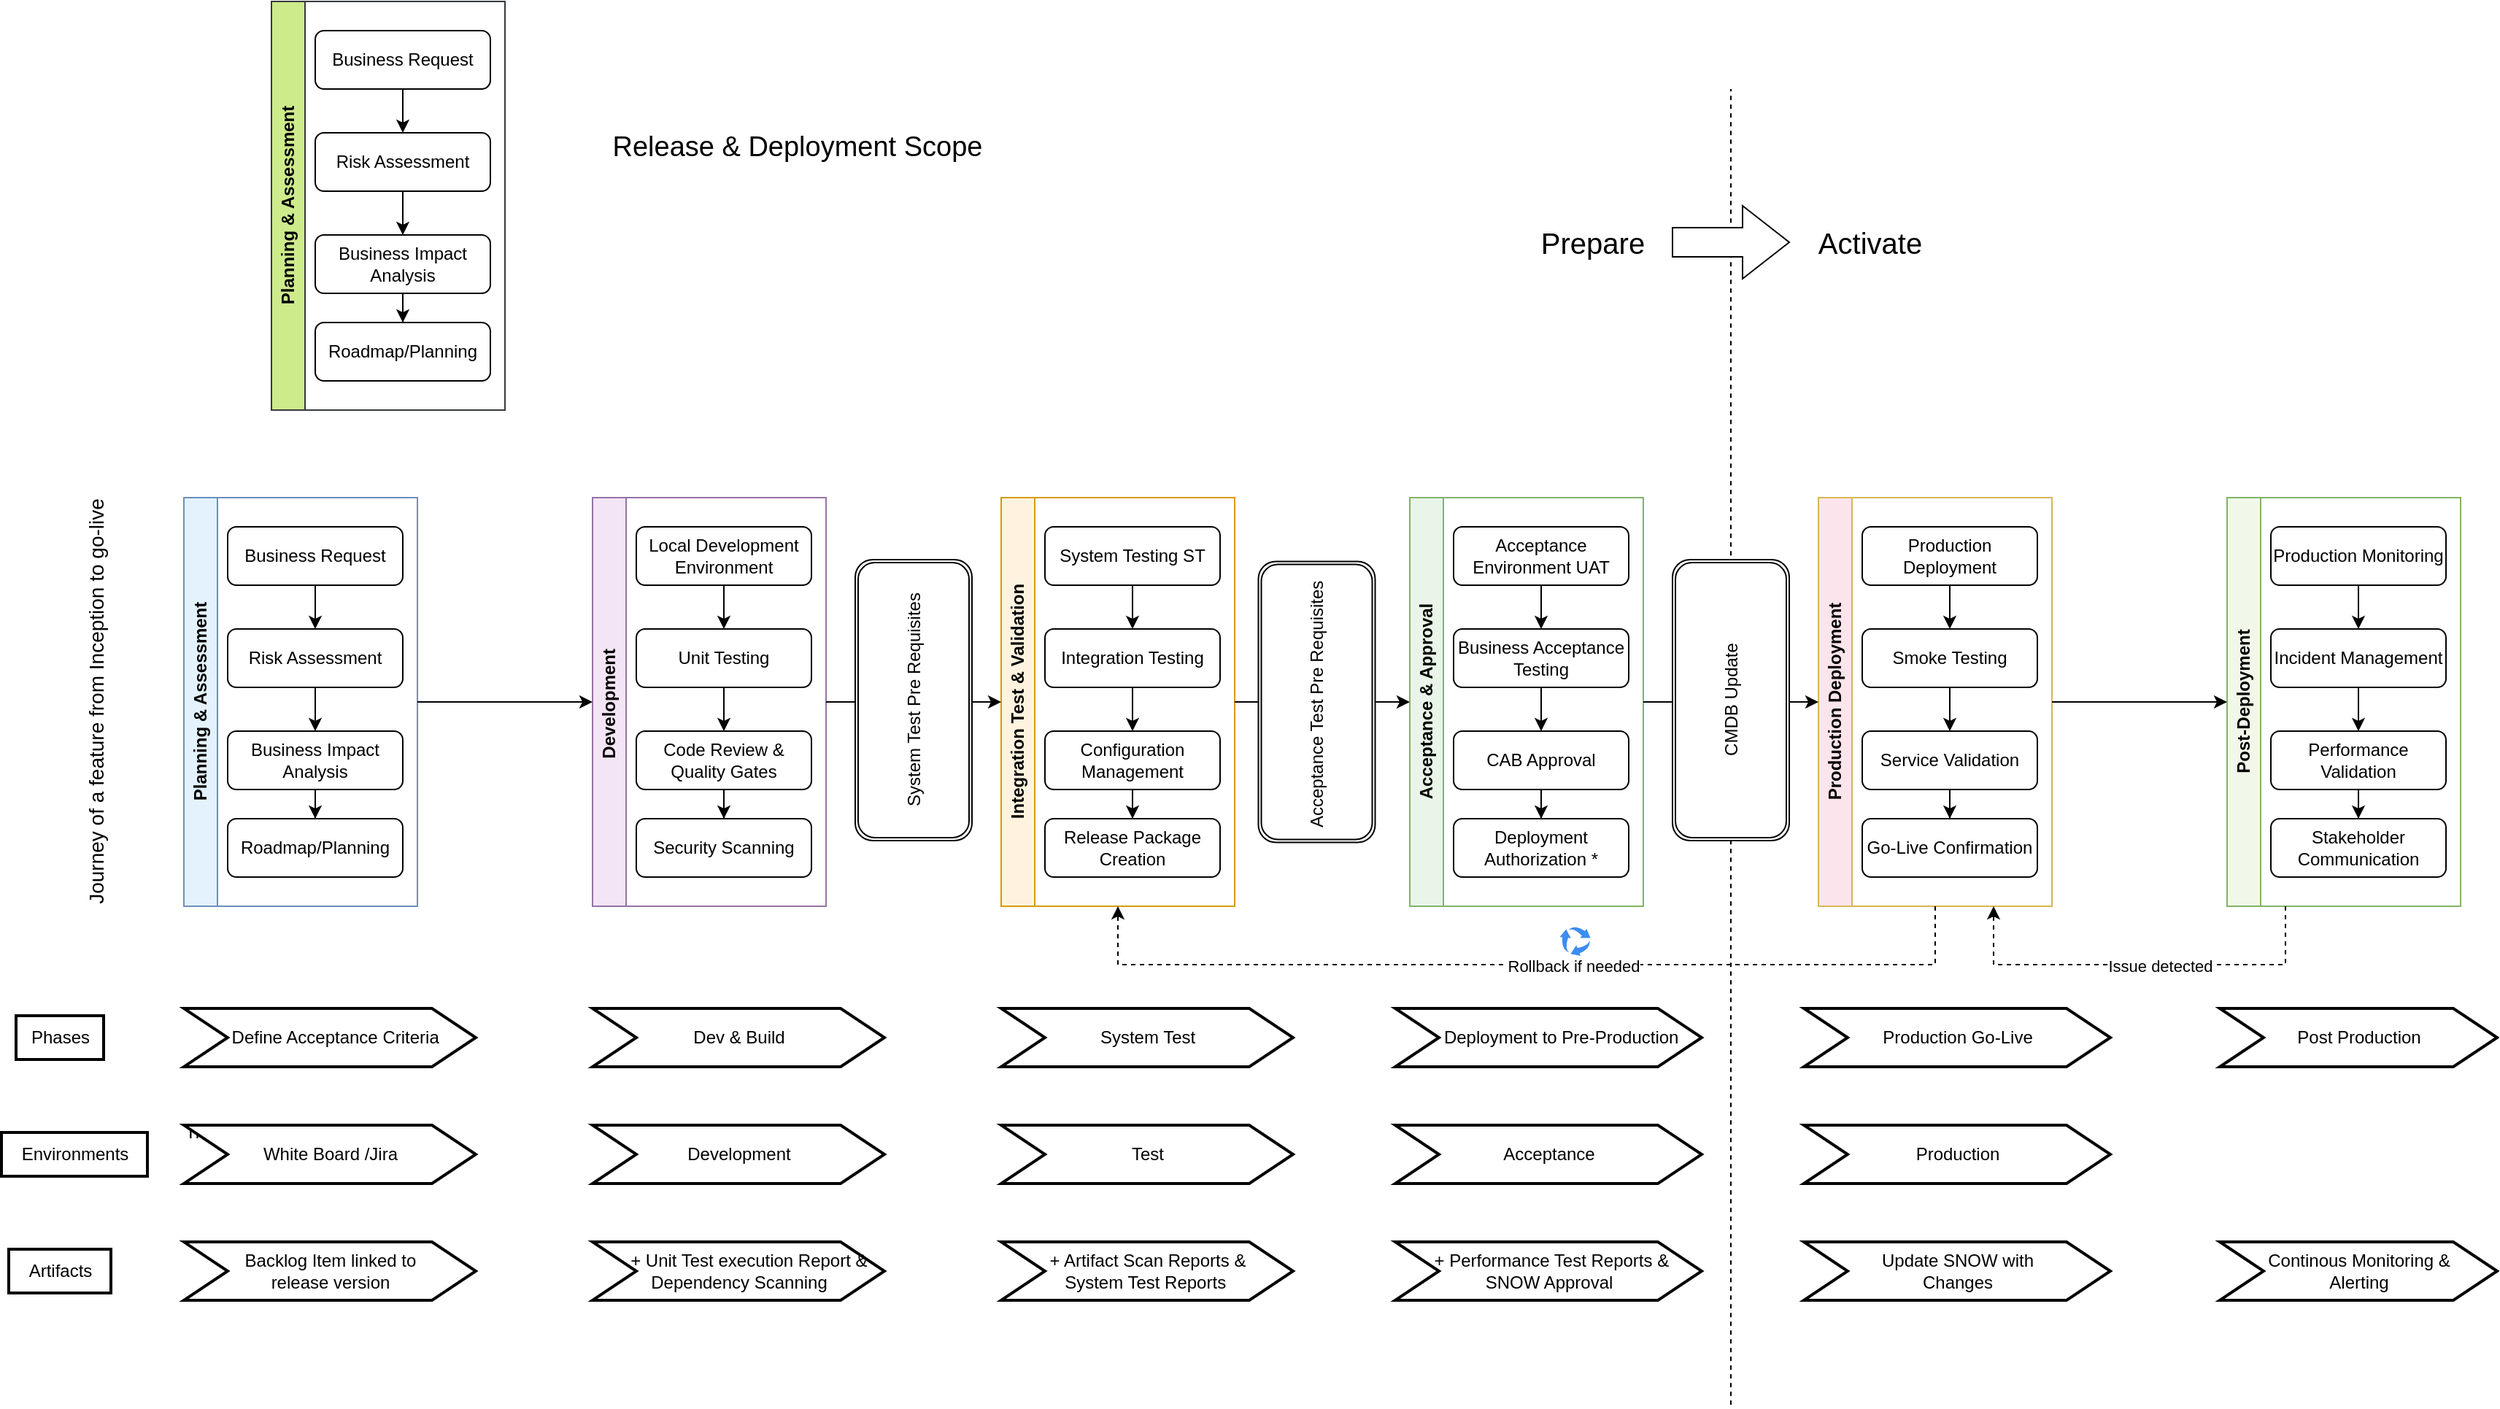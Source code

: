 <mxfile version="28.0.7">
  <diagram id="deployment-workflow" name="Deployment Workflow">
    <mxGraphModel dx="2960" dy="1780" grid="1" gridSize="10" guides="1" tooltips="1" connect="1" arrows="1" fold="1" page="1" pageScale="1" pageWidth="1169" pageHeight="827" math="0" shadow="0">
      <root>
        <mxCell id="0" />
        <mxCell id="1" parent="0" />
        <mxCell id="planning-container" value="&lt;b&gt;Planning &amp;amp; Assessment&lt;/b&gt;" style="swimlane;horizontal=0;whiteSpace=wrap;html=1;fillColor=#e3f2fd;strokeColor=#6c8ebf;" parent="1" vertex="1">
          <mxGeometry x="-120" y="120" width="160" height="280" as="geometry">
            <mxRectangle x="-120" y="120" width="40" height="170" as="alternateBounds" />
          </mxGeometry>
        </mxCell>
        <mxCell id="A" value="Business Request" style="rounded=1;whiteSpace=wrap;html=1;" parent="planning-container" vertex="1">
          <mxGeometry x="30" y="20" width="120" height="40" as="geometry" />
        </mxCell>
        <mxCell id="B" value="Risk Assessment" style="rounded=1;whiteSpace=wrap;html=1;" parent="planning-container" vertex="1">
          <mxGeometry x="30" y="90" width="120" height="40" as="geometry" />
        </mxCell>
        <mxCell id="C" value="Business Impact Analysis" style="rounded=1;whiteSpace=wrap;html=1;" parent="planning-container" vertex="1">
          <mxGeometry x="30" y="160" width="120" height="40" as="geometry" />
        </mxCell>
        <mxCell id="D" value="Roadmap/Planning" style="rounded=1;whiteSpace=wrap;html=1;" parent="planning-container" vertex="1">
          <mxGeometry x="30" y="220" width="120" height="40" as="geometry" />
        </mxCell>
        <mxCell id="A-B" value="" style="edgeStyle=orthogonalEdgeStyle;rounded=0;orthogonalLoop=1;jettySize=auto;html=1;" parent="planning-container" source="A" target="B" edge="1">
          <mxGeometry relative="1" as="geometry" />
        </mxCell>
        <mxCell id="B-C" value="" style="edgeStyle=orthogonalEdgeStyle;rounded=0;orthogonalLoop=1;jettySize=auto;html=1;" parent="planning-container" source="B" target="C" edge="1">
          <mxGeometry relative="1" as="geometry" />
        </mxCell>
        <mxCell id="C-D" value="" style="edgeStyle=orthogonalEdgeStyle;rounded=0;orthogonalLoop=1;jettySize=auto;html=1;" parent="planning-container" source="C" target="D" edge="1">
          <mxGeometry relative="1" as="geometry" />
        </mxCell>
        <mxCell id="development-container" value="&lt;b&gt;Development&amp;nbsp;&lt;/b&gt;" style="swimlane;horizontal=0;whiteSpace=wrap;html=1;fillColor=#f3e5f5;strokeColor=#9673a6;" parent="1" vertex="1">
          <mxGeometry x="160" y="120" width="160" height="280" as="geometry">
            <mxRectangle x="160" y="120" width="40" height="160" as="alternateBounds" />
          </mxGeometry>
        </mxCell>
        <mxCell id="E" value="Local Development Environment" style="rounded=1;whiteSpace=wrap;html=1;" parent="development-container" vertex="1">
          <mxGeometry x="30" y="20" width="120" height="40" as="geometry" />
        </mxCell>
        <mxCell id="F" value="Unit Testing" style="rounded=1;whiteSpace=wrap;html=1;" parent="development-container" vertex="1">
          <mxGeometry x="30" y="90" width="120" height="40" as="geometry" />
        </mxCell>
        <mxCell id="G" value="Code Review &amp; Quality Gates" style="rounded=1;whiteSpace=wrap;html=1;" parent="development-container" vertex="1">
          <mxGeometry x="30" y="160" width="120" height="40" as="geometry" />
        </mxCell>
        <mxCell id="H" value="Security Scanning" style="rounded=1;whiteSpace=wrap;html=1;" parent="development-container" vertex="1">
          <mxGeometry x="30" y="220" width="120" height="40" as="geometry" />
        </mxCell>
        <mxCell id="E-F" value="" style="edgeStyle=orthogonalEdgeStyle;rounded=0;orthogonalLoop=1;jettySize=auto;html=1;" parent="development-container" source="E" target="F" edge="1">
          <mxGeometry relative="1" as="geometry" />
        </mxCell>
        <mxCell id="F-G" value="" style="edgeStyle=orthogonalEdgeStyle;rounded=0;orthogonalLoop=1;jettySize=auto;html=1;" parent="development-container" source="F" target="G" edge="1">
          <mxGeometry relative="1" as="geometry" />
        </mxCell>
        <mxCell id="G-H" value="" style="edgeStyle=orthogonalEdgeStyle;rounded=0;orthogonalLoop=1;jettySize=auto;html=1;" parent="development-container" source="G" target="H" edge="1">
          <mxGeometry relative="1" as="geometry" />
        </mxCell>
        <mxCell id="integration-container" value="&lt;b&gt;Integration Test &amp;amp; Validation&lt;/b&gt;" style="swimlane;horizontal=0;whiteSpace=wrap;html=1;fillColor=#fff3e0;strokeColor=#d79b00;" parent="1" vertex="1">
          <mxGeometry x="440" y="120" width="160" height="280" as="geometry">
            <mxRectangle x="440" y="120" width="40" height="160" as="alternateBounds" />
          </mxGeometry>
        </mxCell>
        <mxCell id="I" value="System Testing ST" style="rounded=1;whiteSpace=wrap;html=1;" parent="integration-container" vertex="1">
          <mxGeometry x="30" y="20" width="120" height="40" as="geometry" />
        </mxCell>
        <mxCell id="J" value="Integration Testing" style="rounded=1;whiteSpace=wrap;html=1;" parent="integration-container" vertex="1">
          <mxGeometry x="30" y="90" width="120" height="40" as="geometry" />
        </mxCell>
        <mxCell id="K" value="Configuration Management" style="rounded=1;whiteSpace=wrap;html=1;" parent="integration-container" vertex="1">
          <mxGeometry x="30" y="160" width="120" height="40" as="geometry" />
        </mxCell>
        <mxCell id="L" value="Release Package Creation" style="rounded=1;whiteSpace=wrap;html=1;" parent="integration-container" vertex="1">
          <mxGeometry x="30" y="220" width="120" height="40" as="geometry" />
        </mxCell>
        <mxCell id="I-J" value="" style="edgeStyle=orthogonalEdgeStyle;rounded=0;orthogonalLoop=1;jettySize=auto;html=1;" parent="integration-container" source="I" target="J" edge="1">
          <mxGeometry relative="1" as="geometry" />
        </mxCell>
        <mxCell id="J-K" value="" style="edgeStyle=orthogonalEdgeStyle;rounded=0;orthogonalLoop=1;jettySize=auto;html=1;" parent="integration-container" source="J" target="K" edge="1">
          <mxGeometry relative="1" as="geometry" />
        </mxCell>
        <mxCell id="K-L" value="" style="edgeStyle=orthogonalEdgeStyle;rounded=0;orthogonalLoop=1;jettySize=auto;html=1;" parent="integration-container" source="K" target="L" edge="1">
          <mxGeometry relative="1" as="geometry" />
        </mxCell>
        <mxCell id="acceptance-container" value="&lt;b&gt;Acceptance &amp;amp; Approval&lt;/b&gt;" style="swimlane;horizontal=0;whiteSpace=wrap;html=1;fillColor=#e8f5e8;strokeColor=#82b366;" parent="1" vertex="1">
          <mxGeometry x="720" y="120" width="160" height="280" as="geometry">
            <mxRectangle x="640" y="120" width="40" height="180" as="alternateBounds" />
          </mxGeometry>
        </mxCell>
        <mxCell id="M" value="Acceptance Environment UAT" style="rounded=1;whiteSpace=wrap;html=1;" parent="acceptance-container" vertex="1">
          <mxGeometry x="30" y="20" width="120" height="40" as="geometry" />
        </mxCell>
        <mxCell id="N" value="Business Acceptance Testing" style="rounded=1;whiteSpace=wrap;html=1;" parent="acceptance-container" vertex="1">
          <mxGeometry x="30" y="90" width="120" height="40" as="geometry" />
        </mxCell>
        <mxCell id="O" value="CAB Approval" style="rounded=1;whiteSpace=wrap;html=1;" parent="acceptance-container" vertex="1">
          <mxGeometry x="30" y="160" width="120" height="40" as="geometry" />
        </mxCell>
        <mxCell id="P" value="Deployment Authorization *" style="rounded=1;whiteSpace=wrap;html=1;" parent="acceptance-container" vertex="1">
          <mxGeometry x="30" y="220" width="120" height="40" as="geometry" />
        </mxCell>
        <mxCell id="M-N" value="" style="edgeStyle=orthogonalEdgeStyle;rounded=0;orthogonalLoop=1;jettySize=auto;html=1;" parent="acceptance-container" source="M" target="N" edge="1">
          <mxGeometry relative="1" as="geometry" />
        </mxCell>
        <mxCell id="N-O" value="" style="edgeStyle=orthogonalEdgeStyle;rounded=0;orthogonalLoop=1;jettySize=auto;html=1;" parent="acceptance-container" source="N" target="O" edge="1">
          <mxGeometry relative="1" as="geometry" />
        </mxCell>
        <mxCell id="O-P" value="" style="edgeStyle=orthogonalEdgeStyle;rounded=0;orthogonalLoop=1;jettySize=auto;html=1;" parent="acceptance-container" source="O" target="P" edge="1">
          <mxGeometry relative="1" as="geometry" />
        </mxCell>
        <mxCell id="production-container" value="&lt;b&gt;Production Deployment&lt;/b&gt;" style="swimlane;horizontal=0;whiteSpace=wrap;html=1;fillColor=#fce4ec;strokeColor=#d6b656;" parent="1" vertex="1">
          <mxGeometry x="1000" y="120" width="160" height="280" as="geometry" />
        </mxCell>
        <mxCell id="Q" value="Production Deployment" style="rounded=1;whiteSpace=wrap;html=1;" parent="production-container" vertex="1">
          <mxGeometry x="30" y="20" width="120" height="40" as="geometry" />
        </mxCell>
        <mxCell id="R" value="Smoke Testing" style="rounded=1;whiteSpace=wrap;html=1;" parent="production-container" vertex="1">
          <mxGeometry x="30" y="90" width="120" height="40" as="geometry" />
        </mxCell>
        <mxCell id="S" value="Service Validation" style="rounded=1;whiteSpace=wrap;html=1;" parent="production-container" vertex="1">
          <mxGeometry x="30" y="160" width="120" height="40" as="geometry" />
        </mxCell>
        <mxCell id="T" value="Go-Live Confirmation" style="rounded=1;whiteSpace=wrap;html=1;" parent="production-container" vertex="1">
          <mxGeometry x="30" y="220" width="120" height="40" as="geometry" />
        </mxCell>
        <mxCell id="Q-R" value="" style="edgeStyle=orthogonalEdgeStyle;rounded=0;orthogonalLoop=1;jettySize=auto;html=1;" parent="production-container" source="Q" target="R" edge="1">
          <mxGeometry relative="1" as="geometry" />
        </mxCell>
        <mxCell id="R-S" value="" style="edgeStyle=orthogonalEdgeStyle;rounded=0;orthogonalLoop=1;jettySize=auto;html=1;" parent="production-container" source="R" target="S" edge="1">
          <mxGeometry relative="1" as="geometry" />
        </mxCell>
        <mxCell id="S-T" value="" style="edgeStyle=orthogonalEdgeStyle;rounded=0;orthogonalLoop=1;jettySize=auto;html=1;" parent="production-container" source="S" target="T" edge="1">
          <mxGeometry relative="1" as="geometry" />
        </mxCell>
        <mxCell id="postdeploy-container" value="&lt;b&gt;Post-Deployment&lt;/b&gt;" style="swimlane;horizontal=0;whiteSpace=wrap;html=1;fillColor=#f1f8e9;strokeColor=#82b366;" parent="1" vertex="1">
          <mxGeometry x="1280" y="120" width="160" height="280" as="geometry">
            <mxRectangle x="1280" y="120" width="40" height="130" as="alternateBounds" />
          </mxGeometry>
        </mxCell>
        <mxCell id="U" value="Production Monitoring" style="rounded=1;whiteSpace=wrap;html=1;" parent="postdeploy-container" vertex="1">
          <mxGeometry x="30" y="20" width="120" height="40" as="geometry" />
        </mxCell>
        <mxCell id="V" value="Incident Management" style="rounded=1;whiteSpace=wrap;html=1;" parent="postdeploy-container" vertex="1">
          <mxGeometry x="30" y="90" width="120" height="40" as="geometry" />
        </mxCell>
        <mxCell id="W" value="Performance Validation" style="rounded=1;whiteSpace=wrap;html=1;" parent="postdeploy-container" vertex="1">
          <mxGeometry x="30" y="160" width="120" height="40" as="geometry" />
        </mxCell>
        <mxCell id="X" value="Stakeholder Communication" style="rounded=1;whiteSpace=wrap;html=1;" parent="postdeploy-container" vertex="1">
          <mxGeometry x="30" y="220" width="120" height="40" as="geometry" />
        </mxCell>
        <mxCell id="U-V" value="" style="edgeStyle=orthogonalEdgeStyle;rounded=0;orthogonalLoop=1;jettySize=auto;html=1;" parent="postdeploy-container" source="U" target="V" edge="1">
          <mxGeometry relative="1" as="geometry" />
        </mxCell>
        <mxCell id="V-W" value="" style="edgeStyle=orthogonalEdgeStyle;rounded=0;orthogonalLoop=1;jettySize=auto;html=1;" parent="postdeploy-container" source="V" target="W" edge="1">
          <mxGeometry relative="1" as="geometry" />
        </mxCell>
        <mxCell id="W-X" value="" style="edgeStyle=orthogonalEdgeStyle;rounded=0;orthogonalLoop=1;jettySize=auto;html=1;" parent="postdeploy-container" source="W" target="X" edge="1">
          <mxGeometry relative="1" as="geometry" />
        </mxCell>
        <mxCell id="planning-development" value="" style="edgeStyle=orthogonalEdgeStyle;rounded=0;orthogonalLoop=1;jettySize=auto;html=1;exitX=1;exitY=0.5;exitDx=0;exitDy=0;entryX=0;entryY=0.5;entryDx=0;entryDy=0;" parent="1" source="planning-container" target="development-container" edge="1">
          <mxGeometry relative="1" as="geometry" />
        </mxCell>
        <mxCell id="development-integration" value="" style="edgeStyle=orthogonalEdgeStyle;rounded=0;orthogonalLoop=1;jettySize=auto;html=1;exitX=1;exitY=0.5;exitDx=0;exitDy=0;entryX=0;entryY=0.5;entryDx=0;entryDy=0;" parent="1" source="development-container" target="integration-container" edge="1">
          <mxGeometry relative="1" as="geometry" />
        </mxCell>
        <mxCell id="integration-acceptance" value="" style="edgeStyle=orthogonalEdgeStyle;rounded=0;orthogonalLoop=1;jettySize=auto;html=1;exitX=1;exitY=0.5;exitDx=0;exitDy=0;entryX=0;entryY=0.5;entryDx=0;entryDy=0;" parent="1" source="integration-container" target="acceptance-container" edge="1">
          <mxGeometry relative="1" as="geometry" />
        </mxCell>
        <mxCell id="acceptance-production" value="" style="edgeStyle=orthogonalEdgeStyle;rounded=0;orthogonalLoop=1;jettySize=auto;html=1;exitX=1;exitY=0.5;exitDx=0;exitDy=0;entryX=0;entryY=0.5;entryDx=0;entryDy=0;" parent="1" source="acceptance-container" target="production-container" edge="1">
          <mxGeometry relative="1" as="geometry" />
        </mxCell>
        <mxCell id="production-postdeploy" value="" style="edgeStyle=orthogonalEdgeStyle;rounded=0;orthogonalLoop=1;jettySize=auto;html=1;exitX=1;exitY=0.5;exitDx=0;exitDy=0;entryX=0;entryY=0.5;entryDx=0;entryDy=0;" parent="1" source="production-container" target="postdeploy-container" edge="1">
          <mxGeometry relative="1" as="geometry" />
        </mxCell>
        <mxCell id="production-integration-rollback" value="" style="edgeStyle=orthogonalEdgeStyle;rounded=0;orthogonalLoop=1;jettySize=auto;html=1;exitX=0.5;exitY=1;exitDx=0;exitDy=0;entryX=0.5;entryY=1;entryDx=0;entryDy=0;dashed=1;" parent="1" source="production-container" target="integration-container" edge="1">
          <mxGeometry relative="1" as="geometry">
            <Array as="points">
              <mxPoint x="1080" y="440" />
              <mxPoint x="520" y="440" />
            </Array>
          </mxGeometry>
        </mxCell>
        <mxCell id="rollback-label" value="Rollback if needed" style="edgeLabel;html=1;align=center;verticalAlign=middle;resizable=0;points=[];" parent="production-integration-rollback" vertex="1" connectable="0">
          <mxGeometry x="-0.1" y="1" relative="1" as="geometry">
            <mxPoint as="offset" />
          </mxGeometry>
        </mxCell>
        <mxCell id="postdeploy-production-issue" value="" style="edgeStyle=orthogonalEdgeStyle;rounded=0;orthogonalLoop=1;jettySize=auto;html=1;exitX=0.25;exitY=1;exitDx=0;exitDy=0;entryX=0.75;entryY=1;entryDx=0;entryDy=0;dashed=1;" parent="1" source="postdeploy-container" target="production-container" edge="1">
          <mxGeometry relative="1" as="geometry">
            <Array as="points">
              <mxPoint x="1320" y="440" />
              <mxPoint x="1120" y="440" />
            </Array>
          </mxGeometry>
        </mxCell>
        <mxCell id="issue-label" value="Issue detected" style="edgeLabel;html=1;align=center;verticalAlign=middle;resizable=0;points=[];" parent="postdeploy-production-issue" vertex="1" connectable="0">
          <mxGeometry x="-0.1" y="1" relative="1" as="geometry">
            <mxPoint as="offset" />
          </mxGeometry>
        </mxCell>
        <mxCell id="Y2uTYz0GOwqp-8L2QFAY-3" value="&lt;div style=&quot;&quot;&gt;&lt;span style=&quot;background-color: transparent; color: light-dark(rgb(0, 0, 0), rgb(255, 255, 255));&quot;&gt;&amp;nbsp; Define Acceptance Criteria&lt;/span&gt;&lt;/div&gt;" style="html=1;shadow=0;dashed=0;align=center;verticalAlign=middle;shape=mxgraph.arrows2.arrow;dy=0;dx=30;notch=30;strokeWidth=2;" parent="1" vertex="1">
          <mxGeometry x="-120" y="470" width="200" height="40" as="geometry" />
        </mxCell>
        <mxCell id="Y2uTYz0GOwqp-8L2QFAY-4" value="Dev &amp;amp; Build" style="html=1;shadow=0;dashed=0;align=center;verticalAlign=middle;shape=mxgraph.arrows2.arrow;dy=0;dx=30;notch=30;strokeWidth=2;" parent="1" vertex="1">
          <mxGeometry x="160" y="470" width="200" height="40" as="geometry" />
        </mxCell>
        <mxCell id="Y2uTYz0GOwqp-8L2QFAY-5" value="System Test" style="html=1;shadow=0;dashed=0;align=center;verticalAlign=middle;shape=mxgraph.arrows2.arrow;dy=0;dx=30;notch=30;strokeWidth=2;" parent="1" vertex="1">
          <mxGeometry x="440" y="470" width="200" height="40" as="geometry" />
        </mxCell>
        <mxCell id="Y2uTYz0GOwqp-8L2QFAY-6" value="&amp;nbsp; &amp;nbsp; &amp;nbsp;Deployment to&amp;nbsp;Pre-Production" style="html=1;shadow=0;dashed=0;align=center;verticalAlign=middle;shape=mxgraph.arrows2.arrow;dy=0;dx=30;notch=30;strokeWidth=2;" parent="1" vertex="1">
          <mxGeometry x="710" y="470" width="210" height="40" as="geometry" />
        </mxCell>
        <mxCell id="Y2uTYz0GOwqp-8L2QFAY-7" value="Production Go-Live" style="html=1;shadow=0;dashed=0;align=center;verticalAlign=middle;shape=mxgraph.arrows2.arrow;dy=0;dx=30;notch=30;strokeWidth=2;" parent="1" vertex="1">
          <mxGeometry x="990" y="470" width="210" height="40" as="geometry" />
        </mxCell>
        <mxCell id="Y2uTYz0GOwqp-8L2QFAY-8" value="Post Production" style="html=1;shadow=0;dashed=0;align=center;verticalAlign=middle;shape=mxgraph.arrows2.arrow;dy=0;dx=30;notch=30;strokeWidth=2;" parent="1" vertex="1">
          <mxGeometry x="1275" y="470" width="190" height="40" as="geometry" />
        </mxCell>
        <mxCell id="Y2uTYz0GOwqp-8L2QFAY-10" value="" style="sketch=0;html=1;aspect=fixed;strokeColor=none;shadow=0;fillColor=#3B8DF1;verticalAlign=top;labelPosition=center;verticalLabelPosition=bottom;shape=mxgraph.gcp2.arrow_cycle" parent="1" vertex="1">
          <mxGeometry x="822.7" y="414" width="21.05" height="20" as="geometry" />
        </mxCell>
        <mxCell id="y3Mt_hkBY-97YGcjhMxg-9" value="&lt;div style=&quot;&quot;&gt;&lt;span style=&quot;background-color: transparent; color: light-dark(rgb(0, 0, 0), rgb(255, 255, 255));&quot;&gt;Backlog Item linked to &lt;br&gt;release version&lt;/span&gt;&lt;/div&gt;" style="html=1;shadow=0;dashed=0;align=center;verticalAlign=middle;shape=mxgraph.arrows2.arrow;dy=0;dx=30;notch=30;strokeWidth=2;" parent="1" vertex="1">
          <mxGeometry x="-120" y="630" width="200" height="40" as="geometry" />
        </mxCell>
        <mxCell id="y3Mt_hkBY-97YGcjhMxg-10" value="&amp;nbsp; &amp;nbsp; &amp;nbsp;+ Unit Test execution Report &amp;amp;&amp;nbsp;&lt;br&gt;Dependency Scanning" style="html=1;shadow=0;dashed=0;align=center;verticalAlign=middle;shape=mxgraph.arrows2.arrow;dy=0;dx=30;notch=30;strokeWidth=2;" parent="1" vertex="1">
          <mxGeometry x="160" y="630" width="200" height="40" as="geometry" />
        </mxCell>
        <mxCell id="y3Mt_hkBY-97YGcjhMxg-11" value="+ Artifact Scan Reports &amp;amp; &lt;br&gt;System Test Reports&amp;nbsp;" style="html=1;shadow=0;dashed=0;align=center;verticalAlign=middle;shape=mxgraph.arrows2.arrow;dy=0;dx=30;notch=30;strokeWidth=2;" parent="1" vertex="1">
          <mxGeometry x="440" y="630" width="200" height="40" as="geometry" />
        </mxCell>
        <mxCell id="y3Mt_hkBY-97YGcjhMxg-12" value="&amp;nbsp; + Performance Test Reports &amp;amp;&amp;nbsp;&lt;br&gt;SNOW Approval" style="html=1;shadow=0;dashed=0;align=center;verticalAlign=middle;shape=mxgraph.arrows2.arrow;dy=0;dx=30;notch=30;strokeWidth=2;" parent="1" vertex="1">
          <mxGeometry x="710" y="630" width="210" height="40" as="geometry" />
        </mxCell>
        <mxCell id="y3Mt_hkBY-97YGcjhMxg-13" value="Update SNOW with &lt;br&gt;Changes" style="html=1;shadow=0;dashed=0;align=center;verticalAlign=middle;shape=mxgraph.arrows2.arrow;dy=0;dx=30;notch=30;strokeWidth=2;" parent="1" vertex="1">
          <mxGeometry x="990" y="630" width="210" height="40" as="geometry" />
        </mxCell>
        <mxCell id="y3Mt_hkBY-97YGcjhMxg-14" value="Continous Monitoring &amp;amp;&lt;br&gt;Alerting" style="html=1;shadow=0;dashed=0;align=center;verticalAlign=middle;shape=mxgraph.arrows2.arrow;dy=0;dx=30;notch=30;strokeWidth=2;" parent="1" vertex="1">
          <mxGeometry x="1275" y="630" width="190" height="40" as="geometry" />
        </mxCell>
        <mxCell id="y3Mt_hkBY-97YGcjhMxg-15" value="&lt;font face=&quot;Helvetica&quot; style=&quot;font-size: 14px;&quot;&gt;Journey of a feature from Inception to go-live&lt;/font&gt;" style="text;html=1;align=center;verticalAlign=middle;resizable=0;points=[];autosize=1;strokeColor=none;fillColor=none;rotation=-90;" parent="1" vertex="1">
          <mxGeometry x="-330" y="245" width="300" height="30" as="geometry" />
        </mxCell>
        <mxCell id="y3Mt_hkBY-97YGcjhMxg-16" value="" style="endArrow=none;dashed=1;html=1;rounded=0;" parent="1" edge="1">
          <mxGeometry width="50" height="50" relative="1" as="geometry">
            <mxPoint x="940" y="741.667" as="sourcePoint" />
            <mxPoint x="940" y="-160" as="targetPoint" />
          </mxGeometry>
        </mxCell>
        <mxCell id="y3Mt_hkBY-97YGcjhMxg-17" value="" style="shape=singleArrow;whiteSpace=wrap;html=1;arrowWidth=0.4;arrowSize=0.4;" parent="1" vertex="1">
          <mxGeometry x="900" y="-80" width="80" height="50" as="geometry" />
        </mxCell>
        <mxCell id="y3Mt_hkBY-97YGcjhMxg-18" value="&lt;font style=&quot;font-size: 20px;&quot;&gt;Prepare&lt;/font&gt;" style="text;html=1;align=center;verticalAlign=middle;resizable=0;points=[];autosize=1;strokeColor=none;fillColor=none;" parent="1" vertex="1">
          <mxGeometry x="800" y="-75" width="90" height="40" as="geometry" />
        </mxCell>
        <mxCell id="y3Mt_hkBY-97YGcjhMxg-20" value="&lt;font style=&quot;font-size: 20px;&quot;&gt;Activate&lt;/font&gt;" style="text;html=1;align=center;verticalAlign=middle;resizable=0;points=[];autosize=1;strokeColor=none;fillColor=none;" parent="1" vertex="1">
          <mxGeometry x="990" y="-75" width="90" height="40" as="geometry" />
        </mxCell>
        <mxCell id="y3Mt_hkBY-97YGcjhMxg-21" value="Traceability &amp;amp; Security" style="text;html=1;align=center;verticalAlign=middle;resizable=0;points=[];autosize=1;strokeColor=none;fillColor=none;strokeWidth=2;" parent="1" vertex="1">
          <mxGeometry x="-130" y="540" width="140" height="30" as="geometry" />
        </mxCell>
        <mxCell id="y3Mt_hkBY-97YGcjhMxg-32" value="&lt;font style=&quot;font-size: 19px;&quot;&gt;Release &amp;amp; Deployment Scope&lt;/font&gt;" style="text;html=1;align=center;verticalAlign=middle;resizable=0;points=[];autosize=1;strokeColor=none;fillColor=none;" parent="1" vertex="1">
          <mxGeometry x="160" y="-140" width="280" height="40" as="geometry" />
        </mxCell>
        <mxCell id="y3Mt_hkBY-97YGcjhMxg-33" value="System Test Pre Requisites" style="shape=ext;double=1;rounded=1;whiteSpace=wrap;html=1;rotation=-90;" parent="1" vertex="1">
          <mxGeometry x="283.75" y="218.75" width="192.5" height="80" as="geometry" />
        </mxCell>
        <mxCell id="y3Mt_hkBY-97YGcjhMxg-34" value="Acceptance Test Pre Requisites&amp;nbsp;" style="shape=ext;double=1;rounded=1;whiteSpace=wrap;html=1;rotation=-90;" parent="1" vertex="1">
          <mxGeometry x="560" y="220" width="192.5" height="80" as="geometry" />
        </mxCell>
        <mxCell id="y3Mt_hkBY-97YGcjhMxg-35" value="CMDB Update" style="shape=ext;double=1;rounded=1;whiteSpace=wrap;html=1;rotation=-90;" parent="1" vertex="1">
          <mxGeometry x="843.75" y="218.75" width="192.5" height="80" as="geometry" />
        </mxCell>
        <mxCell id="y3Mt_hkBY-97YGcjhMxg-36" value="&lt;div style=&quot;&quot;&gt;&lt;span style=&quot;background-color: transparent; color: light-dark(rgb(0, 0, 0), rgb(255, 255, 255));&quot;&gt;White Board /Jira&lt;/span&gt;&lt;/div&gt;" style="html=1;shadow=0;dashed=0;align=center;verticalAlign=middle;shape=mxgraph.arrows2.arrow;dy=0;dx=30;notch=30;strokeWidth=2;" parent="1" vertex="1">
          <mxGeometry x="-120" y="550" width="200" height="40" as="geometry" />
        </mxCell>
        <mxCell id="y3Mt_hkBY-97YGcjhMxg-37" value="Development" style="html=1;shadow=0;dashed=0;align=center;verticalAlign=middle;shape=mxgraph.arrows2.arrow;dy=0;dx=30;notch=30;strokeWidth=2;" parent="1" vertex="1">
          <mxGeometry x="160" y="550" width="200" height="40" as="geometry" />
        </mxCell>
        <mxCell id="y3Mt_hkBY-97YGcjhMxg-38" value="Test" style="html=1;shadow=0;dashed=0;align=center;verticalAlign=middle;shape=mxgraph.arrows2.arrow;dy=0;dx=30;notch=30;strokeWidth=2;" parent="1" vertex="1">
          <mxGeometry x="440" y="550" width="200" height="40" as="geometry" />
        </mxCell>
        <mxCell id="y3Mt_hkBY-97YGcjhMxg-39" value="Acceptance" style="html=1;shadow=0;dashed=0;align=center;verticalAlign=middle;shape=mxgraph.arrows2.arrow;dy=0;dx=30;notch=30;strokeWidth=2;" parent="1" vertex="1">
          <mxGeometry x="710" y="550" width="210" height="40" as="geometry" />
        </mxCell>
        <mxCell id="y3Mt_hkBY-97YGcjhMxg-40" value="Production" style="html=1;shadow=0;dashed=0;align=center;verticalAlign=middle;shape=mxgraph.arrows2.arrow;dy=0;dx=30;notch=30;strokeWidth=2;" parent="1" vertex="1">
          <mxGeometry x="990" y="550" width="210" height="40" as="geometry" />
        </mxCell>
        <mxCell id="y3Mt_hkBY-97YGcjhMxg-42" value="Phases" style="text;html=1;align=center;verticalAlign=middle;resizable=0;points=[];autosize=1;strokeColor=default;fillColor=none;strokeWidth=2;" parent="1" vertex="1">
          <mxGeometry x="-235" y="475" width="60" height="30" as="geometry" />
        </mxCell>
        <mxCell id="y3Mt_hkBY-97YGcjhMxg-43" value="Environments" style="text;html=1;align=center;verticalAlign=middle;resizable=0;points=[];autosize=1;strokeColor=default;fillColor=none;strokeWidth=2;" parent="1" vertex="1">
          <mxGeometry x="-245" y="555" width="100" height="30" as="geometry" />
        </mxCell>
        <mxCell id="y3Mt_hkBY-97YGcjhMxg-44" value="Artifacts" style="text;html=1;align=center;verticalAlign=middle;resizable=0;points=[];autosize=1;strokeColor=default;fillColor=none;strokeWidth=2;" parent="1" vertex="1">
          <mxGeometry x="-240" y="635" width="70" height="30" as="geometry" />
        </mxCell>
        <mxCell id="y3Mt_hkBY-97YGcjhMxg-45" value="&lt;b&gt;Planning &amp;amp; Assessment&lt;/b&gt;" style="swimlane;horizontal=0;whiteSpace=wrap;html=1;fillColor=#cdeb8b;strokeColor=#36393d;gradientColor=none;swimlaneFillColor=none;" parent="1" vertex="1">
          <mxGeometry x="-60" y="-220" width="160" height="280" as="geometry">
            <mxRectangle x="-120" y="120" width="40" height="170" as="alternateBounds" />
          </mxGeometry>
        </mxCell>
        <mxCell id="y3Mt_hkBY-97YGcjhMxg-46" value="Business Request" style="rounded=1;whiteSpace=wrap;html=1;" parent="y3Mt_hkBY-97YGcjhMxg-45" vertex="1">
          <mxGeometry x="30" y="20" width="120" height="40" as="geometry" />
        </mxCell>
        <mxCell id="y3Mt_hkBY-97YGcjhMxg-47" value="Risk Assessment" style="rounded=1;whiteSpace=wrap;html=1;" parent="y3Mt_hkBY-97YGcjhMxg-45" vertex="1">
          <mxGeometry x="30" y="90" width="120" height="40" as="geometry" />
        </mxCell>
        <mxCell id="y3Mt_hkBY-97YGcjhMxg-48" value="Business Impact Analysis" style="rounded=1;whiteSpace=wrap;html=1;" parent="y3Mt_hkBY-97YGcjhMxg-45" vertex="1">
          <mxGeometry x="30" y="160" width="120" height="40" as="geometry" />
        </mxCell>
        <mxCell id="y3Mt_hkBY-97YGcjhMxg-49" value="Roadmap/Planning" style="rounded=1;whiteSpace=wrap;html=1;" parent="y3Mt_hkBY-97YGcjhMxg-45" vertex="1">
          <mxGeometry x="30" y="220" width="120" height="40" as="geometry" />
        </mxCell>
        <mxCell id="y3Mt_hkBY-97YGcjhMxg-50" value="" style="edgeStyle=orthogonalEdgeStyle;rounded=0;orthogonalLoop=1;jettySize=auto;html=1;" parent="y3Mt_hkBY-97YGcjhMxg-45" source="y3Mt_hkBY-97YGcjhMxg-46" target="y3Mt_hkBY-97YGcjhMxg-47" edge="1">
          <mxGeometry relative="1" as="geometry" />
        </mxCell>
        <mxCell id="y3Mt_hkBY-97YGcjhMxg-51" value="" style="edgeStyle=orthogonalEdgeStyle;rounded=0;orthogonalLoop=1;jettySize=auto;html=1;" parent="y3Mt_hkBY-97YGcjhMxg-45" source="y3Mt_hkBY-97YGcjhMxg-47" target="y3Mt_hkBY-97YGcjhMxg-48" edge="1">
          <mxGeometry relative="1" as="geometry" />
        </mxCell>
        <mxCell id="y3Mt_hkBY-97YGcjhMxg-52" value="" style="edgeStyle=orthogonalEdgeStyle;rounded=0;orthogonalLoop=1;jettySize=auto;html=1;" parent="y3Mt_hkBY-97YGcjhMxg-45" source="y3Mt_hkBY-97YGcjhMxg-48" target="y3Mt_hkBY-97YGcjhMxg-49" edge="1">
          <mxGeometry relative="1" as="geometry" />
        </mxCell>
      </root>
    </mxGraphModel>
  </diagram>
</mxfile>
